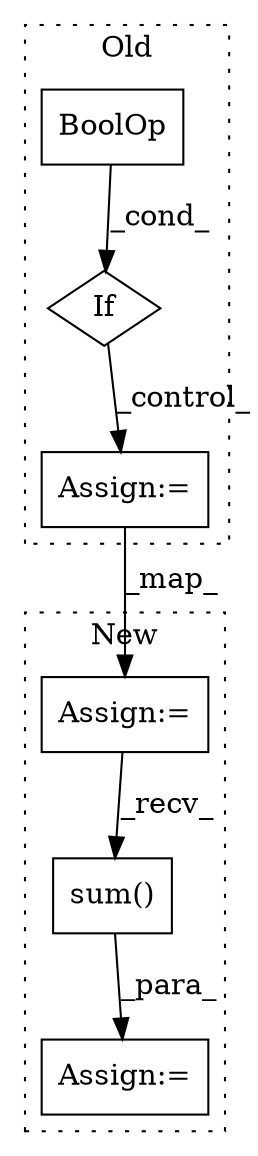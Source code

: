 digraph G {
subgraph cluster0 {
1 [label="BoolOp" a="72" s="3974" l="67" shape="box"];
4 [label="If" a="96" s="3971" l="3" shape="diamond"];
5 [label="Assign:=" a="68" s="4139" l="3" shape="box"];
label = "Old";
style="dotted";
}
subgraph cluster1 {
2 [label="sum()" a="75" s="5647" l="19" shape="box"];
3 [label="Assign:=" a="68" s="5644" l="3" shape="box"];
6 [label="Assign:=" a="68" s="3945" l="3" shape="box"];
label = "New";
style="dotted";
}
1 -> 4 [label="_cond_"];
2 -> 3 [label="_para_"];
4 -> 5 [label="_control_"];
5 -> 6 [label="_map_"];
6 -> 2 [label="_recv_"];
}